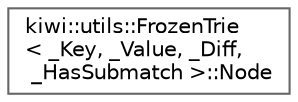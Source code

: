 digraph "Graphical Class Hierarchy"
{
 // LATEX_PDF_SIZE
  bgcolor="transparent";
  edge [fontname=Helvetica,fontsize=10,labelfontname=Helvetica,labelfontsize=10];
  node [fontname=Helvetica,fontsize=10,shape=box,height=0.2,width=0.4];
  rankdir="LR";
  Node0 [id="Node000000",label="kiwi::utils::FrozenTrie\l\< _Key, _Value, _Diff,\l _HasSubmatch \>::Node",height=0.2,width=0.4,color="grey40", fillcolor="white", style="filled",URL="$structkiwi_1_1utils_1_1FrozenTrie_1_1Node.html",tooltip=" "];
}
